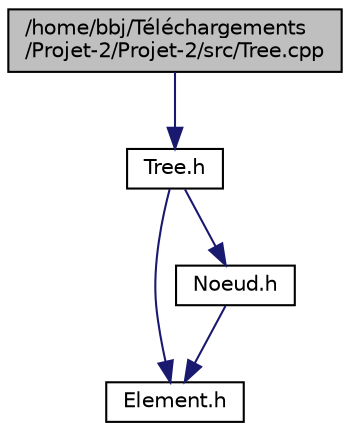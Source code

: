 digraph "/home/bbj/Téléchargements/Projet-2/Projet-2/src/Tree.cpp"
{
 // LATEX_PDF_SIZE
  edge [fontname="Helvetica",fontsize="10",labelfontname="Helvetica",labelfontsize="10"];
  node [fontname="Helvetica",fontsize="10",shape=record];
  Node1 [label="/home/bbj/Téléchargements\l/Projet-2/Projet-2/src/Tree.cpp",height=0.2,width=0.4,color="black", fillcolor="grey75", style="filled", fontcolor="black",tooltip=" "];
  Node1 -> Node2 [color="midnightblue",fontsize="10",style="solid"];
  Node2 [label="Tree.h",height=0.2,width=0.4,color="black", fillcolor="white", style="filled",URL="$Tree_8h.html",tooltip=" "];
  Node2 -> Node3 [color="midnightblue",fontsize="10",style="solid"];
  Node3 [label="Element.h",height=0.2,width=0.4,color="black", fillcolor="white", style="filled",URL="$Element_8h.html",tooltip=" "];
  Node2 -> Node4 [color="midnightblue",fontsize="10",style="solid"];
  Node4 [label="Noeud.h",height=0.2,width=0.4,color="black", fillcolor="white", style="filled",URL="$Noeud_8h.html",tooltip=" "];
  Node4 -> Node3 [color="midnightblue",fontsize="10",style="solid"];
}
